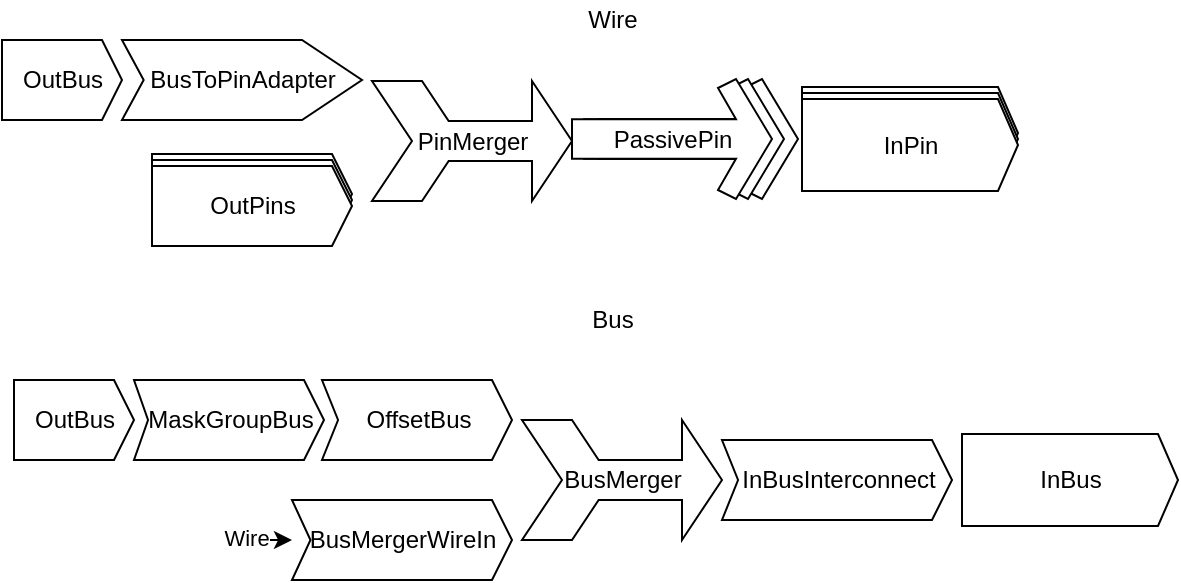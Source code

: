 <mxfile version="16.4.0" type="device"><diagram name="Page-1" id="9f46799a-70d6-7492-0946-bef42562c5a5"><mxGraphModel dx="981" dy="597" grid="1" gridSize="10" guides="1" tooltips="1" connect="1" arrows="1" fold="1" page="1" pageScale="1" pageWidth="1100" pageHeight="850" background="none" math="0" shadow="0"><root><mxCell id="0"/><mxCell id="1" parent="0"/><mxCell id="OFJJjoqtWfeVg2G3axtv-24" value="" style="html=1;shadow=0;dashed=0;align=center;verticalAlign=middle;shape=mxgraph.arrows2.sharpArrow2;dy1=0.67;dx1=18;dx2=18;dy3=0.15;dx3=27;notch=0;" vertex="1" parent="1"><mxGeometry x="423" y="139.5" width="100" height="60" as="geometry"/></mxCell><mxCell id="OFJJjoqtWfeVg2G3axtv-23" value="" style="html=1;shadow=0;dashed=0;align=center;verticalAlign=middle;shape=mxgraph.arrows2.sharpArrow2;dy1=0.67;dx1=18;dx2=18;dy3=0.15;dx3=27;notch=0;" vertex="1" parent="1"><mxGeometry x="416" y="139.5" width="100" height="60" as="geometry"/></mxCell><mxCell id="OFJJjoqtWfeVg2G3axtv-14" value="" style="html=1;shadow=0;dashed=0;align=center;verticalAlign=middle;shape=mxgraph.arrows2.arrow;dy=0;dx=10;notch=0;" vertex="1" parent="1"><mxGeometry x="200" y="177" width="100" height="40" as="geometry"/></mxCell><mxCell id="OFJJjoqtWfeVg2G3axtv-13" value="" style="html=1;shadow=0;dashed=0;align=center;verticalAlign=middle;shape=mxgraph.arrows2.arrow;dy=0;dx=10;notch=0;" vertex="1" parent="1"><mxGeometry x="200" y="180" width="100" height="40" as="geometry"/></mxCell><mxCell id="OFJJjoqtWfeVg2G3axtv-11" value="PassivePin" style="html=1;shadow=0;dashed=0;align=center;verticalAlign=middle;shape=mxgraph.arrows2.sharpArrow2;dy1=0.67;dx1=18;dx2=18;dy3=0.15;dx3=27;notch=0;" vertex="1" parent="1"><mxGeometry x="410" y="139.5" width="100" height="60" as="geometry"/></mxCell><mxCell id="OFJJjoqtWfeVg2G3axtv-6" value="&lt;div style=&quot;background-color: #ffffff ; color: #080808&quot;&gt;&lt;pre style=&quot;font-family: &amp;#34;lucida console&amp;#34; , monospace ; font-size: 9 8pt&quot;&gt;&lt;br&gt;&lt;/pre&gt;&lt;/div&gt;" style="html=1;shadow=0;dashed=0;align=center;verticalAlign=middle;shape=mxgraph.arrows2.arrow;dy=0;dx=10;notch=0;" vertex="1" parent="1"><mxGeometry x="525" y="143.5" width="108" height="46" as="geometry"/></mxCell><mxCell id="OFJJjoqtWfeVg2G3axtv-3" value="OutPins" style="html=1;shadow=0;dashed=0;align=center;verticalAlign=middle;shape=mxgraph.arrows2.arrow;dy=0;dx=10;notch=0;" vertex="1" parent="1"><mxGeometry x="200" y="183" width="100" height="40" as="geometry"/></mxCell><mxCell id="OFJJjoqtWfeVg2G3axtv-9" value="&lt;div style=&quot;background-color: #ffffff ; color: #080808&quot;&gt;&lt;pre style=&quot;font-family: &amp;#34;lucida console&amp;#34; , monospace ; font-size: 9 8pt&quot;&gt;&lt;br&gt;&lt;/pre&gt;&lt;/div&gt;" style="html=1;shadow=0;dashed=0;align=center;verticalAlign=middle;shape=mxgraph.arrows2.arrow;dy=0;dx=10;notch=0;" vertex="1" parent="1"><mxGeometry x="525" y="146.5" width="108" height="46" as="geometry"/></mxCell><mxCell id="OFJJjoqtWfeVg2G3axtv-5" value="InPin" style="html=1;shadow=0;dashed=0;align=center;verticalAlign=middle;shape=mxgraph.arrows2.arrow;dy=0;dx=10;notch=0;" vertex="1" parent="1"><mxGeometry x="525" y="149.5" width="108" height="46" as="geometry"/></mxCell><mxCell id="OFJJjoqtWfeVg2G3axtv-16" value="Wire" style="text;html=1;align=center;verticalAlign=middle;resizable=0;points=[];autosize=1;strokeColor=none;fillColor=none;" vertex="1" parent="1"><mxGeometry x="410" y="100" width="40" height="20" as="geometry"/></mxCell><mxCell id="OFJJjoqtWfeVg2G3axtv-17" value="Bus" style="text;html=1;align=center;verticalAlign=middle;resizable=0;points=[];autosize=1;strokeColor=none;fillColor=none;" vertex="1" parent="1"><mxGeometry x="410" y="250" width="40" height="20" as="geometry"/></mxCell><mxCell id="OFJJjoqtWfeVg2G3axtv-18" value="OutBus" style="html=1;shadow=0;dashed=0;align=center;verticalAlign=middle;shape=mxgraph.arrows2.arrow;dy=0;dx=10;notch=0;" vertex="1" parent="1"><mxGeometry x="125" y="120" width="60" height="40" as="geometry"/></mxCell><mxCell id="OFJJjoqtWfeVg2G3axtv-19" value="BusToPinAdapter" style="html=1;shadow=0;dashed=0;align=center;verticalAlign=middle;shape=mxgraph.arrows2.arrow;dy=0;dx=30;notch=10.83;" vertex="1" parent="1"><mxGeometry x="185" y="120" width="120" height="40" as="geometry"/></mxCell><mxCell id="OFJJjoqtWfeVg2G3axtv-20" value="PinMerger" style="html=1;shadow=0;dashed=0;align=center;verticalAlign=middle;shape=mxgraph.arrows2.tailedNotchedArrow;dy1=10;dx1=20;notch=20;arrowHead=20;dx2=25;dy2=30;" vertex="1" parent="1"><mxGeometry x="310" y="140.5" width="100" height="60" as="geometry"/></mxCell><mxCell id="OFJJjoqtWfeVg2G3axtv-21" value="OutBus" style="html=1;shadow=0;dashed=0;align=center;verticalAlign=middle;shape=mxgraph.arrows2.arrow;dy=0;dx=10;notch=0;" vertex="1" parent="1"><mxGeometry x="131" y="290" width="60" height="40" as="geometry"/></mxCell><mxCell id="OFJJjoqtWfeVg2G3axtv-22" value="BusMerger" style="html=1;shadow=0;dashed=0;align=center;verticalAlign=middle;shape=mxgraph.arrows2.tailedNotchedArrow;dy1=10;dx1=20;notch=20;arrowHead=20;dx2=25;dy2=30;" vertex="1" parent="1"><mxGeometry x="385" y="310" width="100" height="60" as="geometry"/></mxCell><mxCell id="OFJJjoqtWfeVg2G3axtv-25" value="MaskGroupBus" style="html=1;shadow=0;dashed=0;align=center;verticalAlign=middle;shape=mxgraph.arrows2.arrow;dy=0;dx=10;notch=7.02;" vertex="1" parent="1"><mxGeometry x="191" y="290" width="95" height="40" as="geometry"/></mxCell><mxCell id="OFJJjoqtWfeVg2G3axtv-29" value="OffsetBus" style="html=1;shadow=0;dashed=0;align=center;verticalAlign=middle;shape=mxgraph.arrows2.arrow;dy=0;dx=10;notch=8.03;" vertex="1" parent="1"><mxGeometry x="285" y="290" width="95" height="40" as="geometry"/></mxCell><mxCell id="OFJJjoqtWfeVg2G3axtv-30" value="BusMergerWireIn" style="html=1;shadow=0;dashed=0;align=center;verticalAlign=middle;shape=mxgraph.arrows2.arrow;dy=0;dx=10;notch=9.23;" vertex="1" parent="1"><mxGeometry x="270" y="350" width="110" height="40" as="geometry"/></mxCell><mxCell id="OFJJjoqtWfeVg2G3axtv-35" value="" style="endArrow=classic;html=1;rounded=0;" edge="1" parent="1"><mxGeometry width="50" height="50" relative="1" as="geometry"><mxPoint x="240" y="370" as="sourcePoint"/><mxPoint x="270" y="370" as="targetPoint"/></mxGeometry></mxCell><mxCell id="OFJJjoqtWfeVg2G3axtv-36" value="Wire" style="edgeLabel;html=1;align=center;verticalAlign=middle;resizable=0;points=[];" vertex="1" connectable="0" parent="OFJJjoqtWfeVg2G3axtv-35"><mxGeometry x="-0.518" y="1" relative="1" as="geometry"><mxPoint as="offset"/></mxGeometry></mxCell><mxCell id="OFJJjoqtWfeVg2G3axtv-37" value="InBusInterconnect" style="html=1;shadow=0;dashed=0;align=center;verticalAlign=middle;shape=mxgraph.arrows2.arrow;dy=0;dx=10;notch=8.03;" vertex="1" parent="1"><mxGeometry x="485" y="320" width="115" height="40" as="geometry"/></mxCell><mxCell id="OFJJjoqtWfeVg2G3axtv-38" value="InBus" style="html=1;shadow=0;dashed=0;align=center;verticalAlign=middle;shape=mxgraph.arrows2.arrow;dy=0;dx=10;notch=0;" vertex="1" parent="1"><mxGeometry x="605" y="317" width="108" height="46" as="geometry"/></mxCell></root></mxGraphModel></diagram></mxfile>